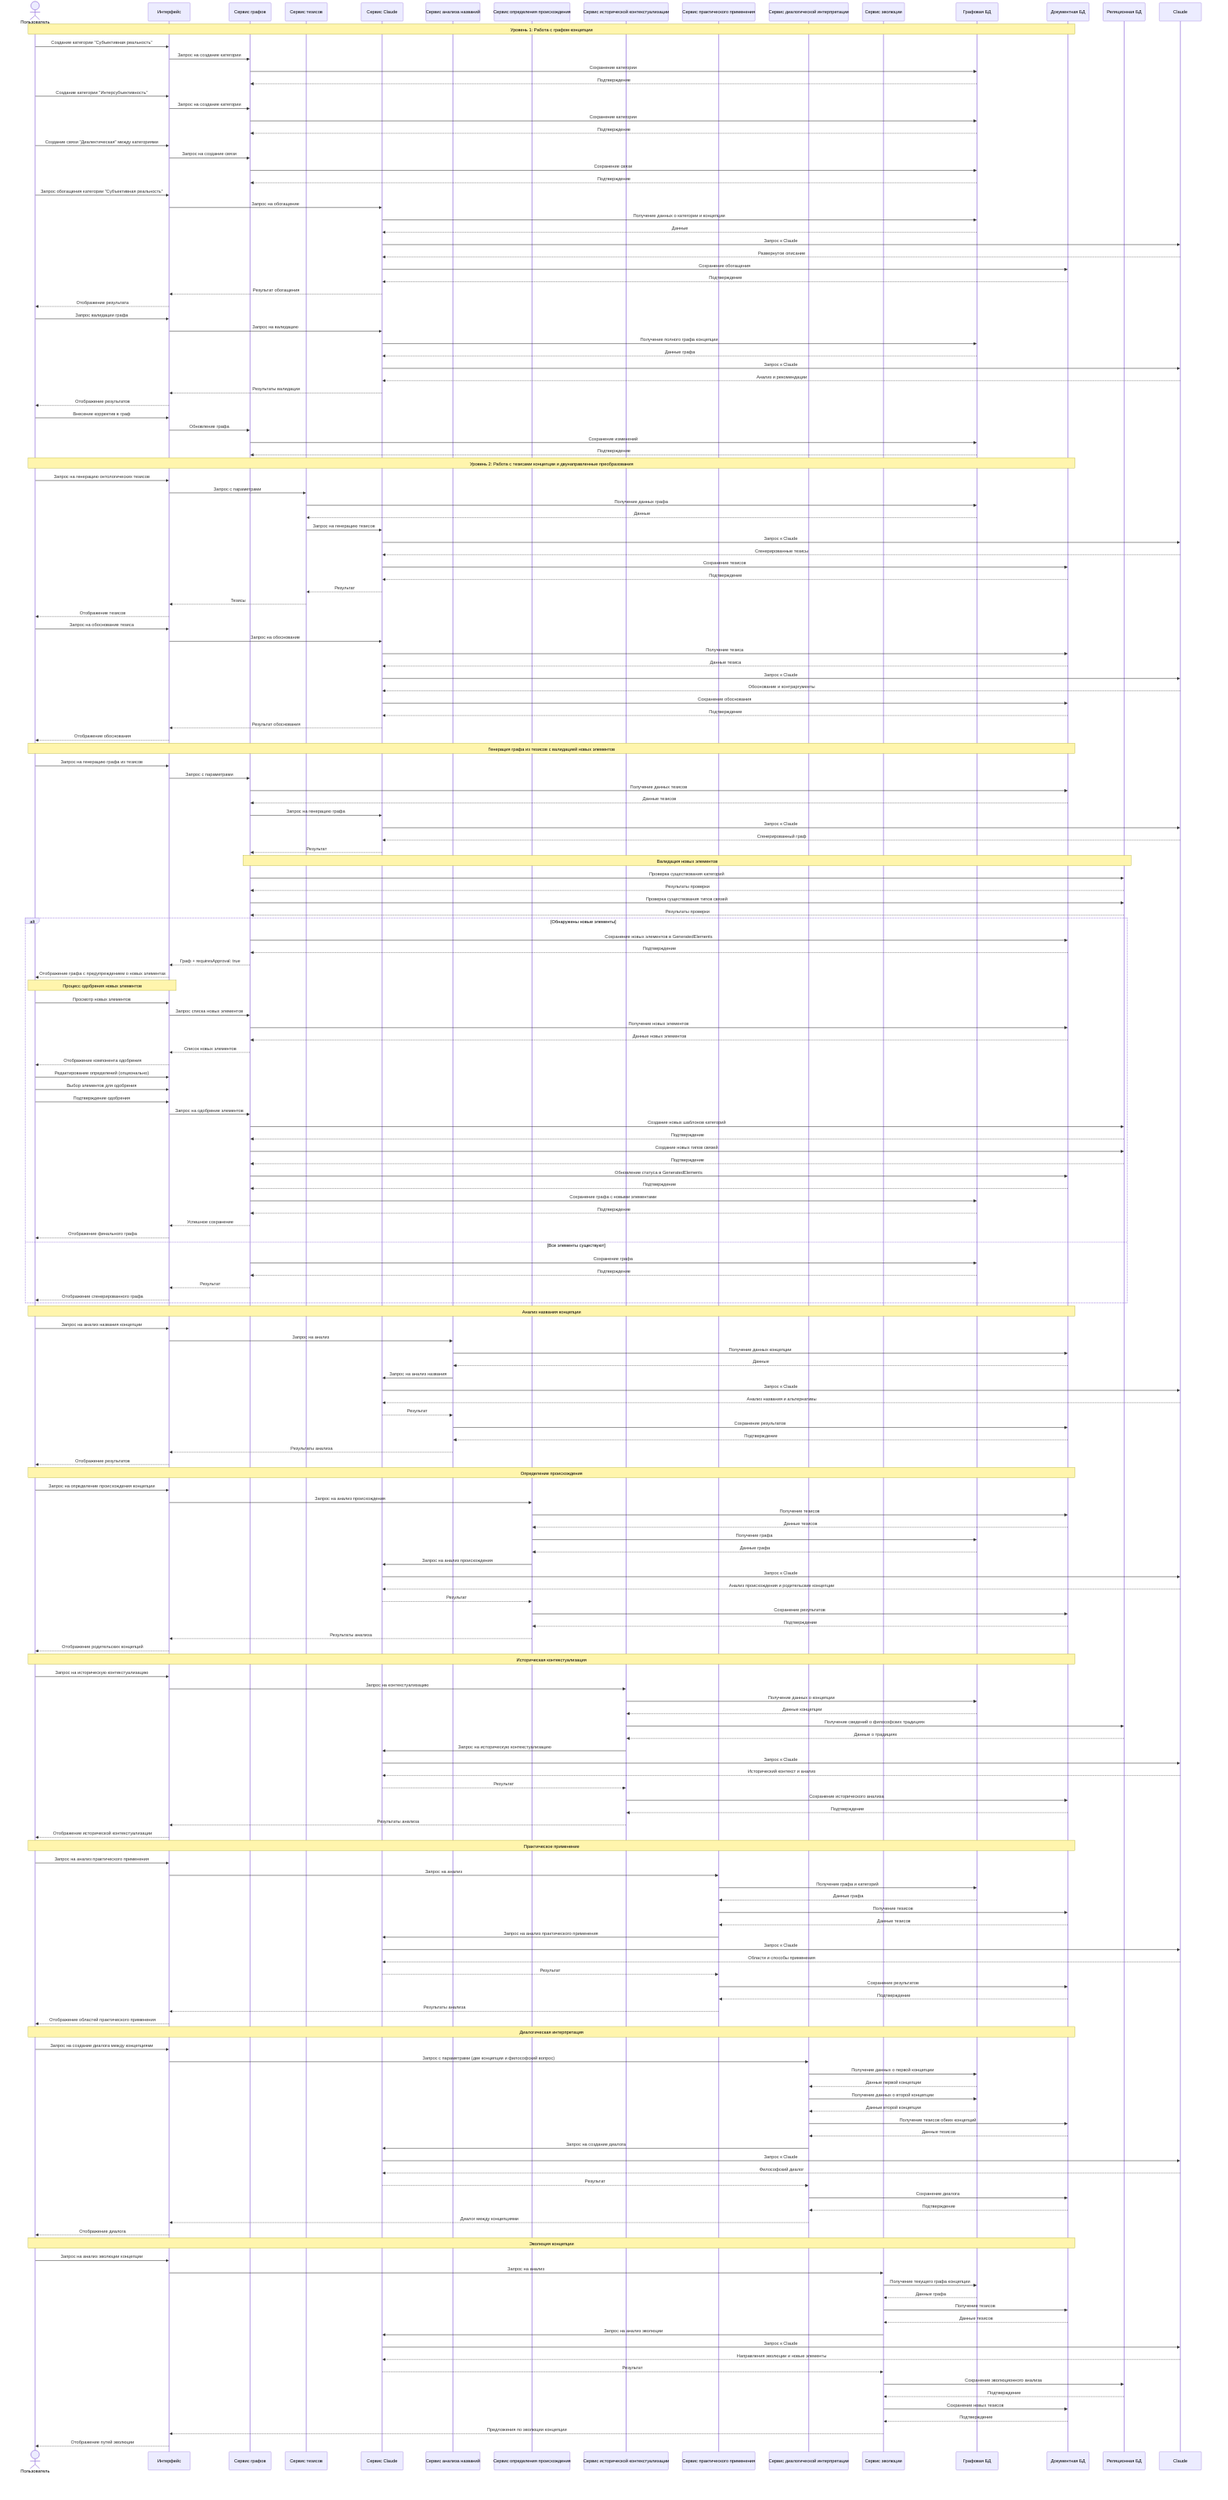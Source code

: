 sequenceDiagram
    actor User as Пользователь
    participant UI as Интерфейс
    participant GS as Сервис графов
    participant TS as Сервис тезисов
    participant CS as Сервис Claude
    participant NS as Сервис анализа названий
    participant OS as Сервис определения происхождения
    participant HS as Сервис исторической контекстуализации
    participant PS as Сервис практического применения
    participant DS as Сервис диалогической интерпретации
    participant ES as Сервис эволюции
    participant GDB as Графовая БД
    participant DDB as Документная БД
    participant RDB as Реляционная БД
    
    Note over User,DDB: Уровень 1: Работа с графом концепции
    
    User->>UI: Создание категории "Субъективная реальность"
    UI->>GS: Запрос на создание категории
    GS->>GDB: Сохранение категории
    GDB-->>GS: Подтверждение
    
    User->>UI: Создание категории "Интерсубъективность"
    UI->>GS: Запрос на создание категории
    GS->>GDB: Сохранение категории
    GDB-->>GS: Подтверждение
    
    User->>UI: Создание связи "Диалектическая" между категориями
    UI->>GS: Запрос на создание связи
    GS->>GDB: Сохранение связи
    GDB-->>GS: Подтверждение
    
    User->>UI: Запрос обогащения категории "Субъективная реальность"
    UI->>CS: Запрос на обогащение
    CS->>GDB: Получение данных о категории и концепции
    GDB-->>CS: Данные
    CS->>Claude: Запрос к Claude
    Claude-->>CS: Развернутое описание
    CS->>DDB: Сохранение обогащения
    DDB-->>CS: Подтверждение
    CS-->>UI: Результат обогащения
    UI-->>User: Отображение результата
    
    User->>UI: Запрос валидации графа
    UI->>CS: Запрос на валидацию
    CS->>GDB: Получение полного графа концепции
    GDB-->>CS: Данные графа
    CS->>Claude: Запрос к Claude
    Claude-->>CS: Анализ и рекомендации
    CS-->>UI: Результаты валидации
    UI-->>User: Отображение результатов
    
    User->>UI: Внесение корректив в граф
    UI->>GS: Обновление графа
    GS->>GDB: Сохранение изменений
    GDB-->>GS: Подтверждение
    
    Note over User,DDB: Уровень 2: Работа с тезисами концепции и двунаправленные преобразования
    
    User->>UI: Запрос на генерацию онтологических тезисов
    UI->>TS: Запрос с параметрами
    TS->>GDB: Получение данных графа
    GDB-->>TS: Данные
    TS->>CS: Запрос на генерацию тезисов
    CS->>Claude: Запрос к Claude
    Claude-->>CS: Сгенерированные тезисы
    CS->>DDB: Сохранение тезисов
    DDB-->>CS: Подтверждение
    CS-->>TS: Результат
    TS-->>UI: Тезисы
    UI-->>User: Отображение тезисов
    
    User->>UI: Запрос на обоснование тезиса
    UI->>CS: Запрос на обоснование
    CS->>DDB: Получение тезиса
    DDB-->>CS: Данные тезиса
    CS->>Claude: Запрос к Claude
    Claude-->>CS: Обоснование и контраргументы
    CS->>DDB: Сохранение обоснования
    DDB-->>CS: Подтверждение
    CS-->>UI: Результат обоснования
    UI-->>User: Отображение обоснования
    
    Note over User,DDB: Генерация графа из тезисов с валидацией новых элементов
    
    User->>UI: Запрос на генерацию графа из тезисов
    UI->>GS: Запрос с параметрами
    GS->>DDB: Получение данных тезисов
    DDB-->>GS: Данные тезисов
    GS->>CS: Запрос на генерацию графа
    CS->>Claude: Запрос к Claude
    Claude-->>CS: Сгенерированный граф
    CS-->>GS: Результат
    
    Note over GS,RDB: Валидация новых элементов
    GS->>RDB: Проверка существования категорий
    RDB-->>GS: Результаты проверки
    GS->>RDB: Проверка существования типов связей
    RDB-->>GS: Результаты проверки
    
    alt Обнаружены новые элементы
        GS->>DDB: Сохранение новых элементов в GeneratedElements
        DDB-->>GS: Подтверждение
        GS-->>UI: Граф + requiresApproval: true
        UI-->>User: Отображение графа с предупреждением о новых элементах
        
        Note over User,UI: Процесс одобрения новых элементов
        User->>UI: Просмотр новых элементов
        UI->>GS: Запрос списка новых элементов
        GS->>DDB: Получение новых элементов
        DDB-->>GS: Данные новых элементов
        GS-->>UI: Список новых элементов
        UI-->>User: Отображение компонента одобрения
        
        User->>UI: Редактирование определений (опционально)
        User->>UI: Выбор элементов для одобрения
        User->>UI: Подтверждение одобрения
        UI->>GS: Запрос на одобрение элементов
        
        GS->>RDB: Создание новых шаблонов категорий
        RDB-->>GS: Подтверждение
        GS->>RDB: Создание новых типов связей
        RDB-->>GS: Подтверждение
        GS->>DDB: Обновление статуса в GeneratedElements
        DDB-->>GS: Подтверждение
        
        GS->>GDB: Сохранение графа с новыми элементами
        GDB-->>GS: Подтверждение
        GS-->>UI: Успешное сохранение
        UI-->>User: Отображение финального графа
    else Все элементы существуют
        GS->>GDB: Сохранение графа
        GDB-->>GS: Подтверждение
        GS-->>UI: Результат
        UI-->>User: Отображение сгенерированного графа
    end
    
    Note over User,DDB: Анализ названия концепции
    
    User->>UI: Запрос на анализ названия концепции
    UI->>NS: Запрос на анализ
    NS->>DDB: Получение данных концепции
    DDB-->>NS: Данные
    NS->>CS: Запрос на анализ названия
    CS->>Claude: Запрос к Claude
    Claude-->>CS: Анализ названия и альтернативы
    CS-->>NS: Результат
    NS->>DDB: Сохранение результатов
    DDB-->>NS: Подтверждение
    NS-->>UI: Результаты анализа
    UI-->>User: Отображение результатов
    
    Note over User,DDB: Определение происхождения
    
    User->>UI: Запрос на определение происхождения концепции
    UI->>OS: Запрос на анализ происхождения
    OS->>DDB: Получение тезисов
    DDB-->>OS: Данные тезисов
    OS->>GDB: Получение графа
    GDB-->>OS: Данные графа
    OS->>CS: Запрос на анализ происхождения
    CS->>Claude: Запрос к Claude
    Claude-->>CS: Анализ происхождения и родительские концепции
    CS-->>OS: Результат
    OS->>DDB: Сохранение результатов
    DDB-->>OS: Подтверждение
    OS-->>UI: Результаты анализа
    UI-->>User: Отображение родительских концепций
    
    Note over User,DDB: Историческая контекстуализация
    
    User->>UI: Запрос на историческую контекстуализацию
    UI->>HS: Запрос на контекстуализацию
    HS->>GDB: Получение данных о концепции
    GDB-->>HS: Данные концепции
    HS->>RDB: Получение сведений о философских традициях
    RDB-->>HS: Данные о традициях
    HS->>CS: Запрос на историческую контекстуализацию
    CS->>Claude: Запрос к Claude
    Claude-->>CS: Исторический контекст и анализ
    CS-->>HS: Результат
    HS->>DDB: Сохранение исторического анализа
    DDB-->>HS: Подтверждение
    HS-->>UI: Результаты анализа
    UI-->>User: Отображение исторической контекстуализации
    
    Note over User,DDB: Практическое применение
    
    User->>UI: Запрос на анализ практического применения
    UI->>PS: Запрос на анализ
    PS->>GDB: Получение графа и категорий
    GDB-->>PS: Данные графа
    PS->>DDB: Получение тезисов
    DDB-->>PS: Данные тезисов
    PS->>CS: Запрос на анализ практического применения
    CS->>Claude: Запрос к Claude
    Claude-->>CS: Области и способы применения
    CS-->>PS: Результат
    PS->>DDB: Сохранение результатов
    DDB-->>PS: Подтверждение
    PS-->>UI: Результаты анализа
    UI-->>User: Отображение областей практического применения
    
    Note over User,DDB: Диалогическая интерпретация
    
    User->>UI: Запрос на создание диалога между концепциями
    UI->>DS: Запрос с параметрами (две концепции и философский вопрос)
    DS->>GDB: Получение данных о первой концепции
    GDB-->>DS: Данные первой концепции
    DS->>GDB: Получение данных о второй концепции
    GDB-->>DS: Данные второй концепции
    DS->>DDB: Получение тезисов обеих концепций
    DDB-->>DS: Данные тезисов
    DS->>CS: Запрос на создание диалога
    CS->>Claude: Запрос к Claude
    Claude-->>CS: Философский диалог
    CS-->>DS: Результат
    DS->>DDB: Сохранение диалога
    DDB-->>DS: Подтверждение
    DS-->>UI: Диалог между концепциями
    UI-->>User: Отображение диалога
    
    Note over User,DDB: Эволюция концепции
    
    User->>UI: Запрос на анализ эволюции концепции
    UI->>ES: Запрос на анализ
    ES->>GDB: Получение текущего графа концепции
    GDB-->>ES: Данные графа
    ES->>DDB: Получение тезисов
    DDB-->>ES: Данные тезисов
    ES->>CS: Запрос на анализ эволюции
    CS->>Claude: Запрос к Claude
    Claude-->>CS: Направления эволюции и новые элементы
    CS-->>ES: Результат
    ES->>RDB: Сохранение эволюционного анализа
    RDB-->>ES: Подтверждение
    ES->>DDB: Сохранение новых тезисов
    DDB-->>ES: Подтверждение
    ES-->>UI: Предложения по эволюции концепции
    UI-->>User: Отображение путей эволюции